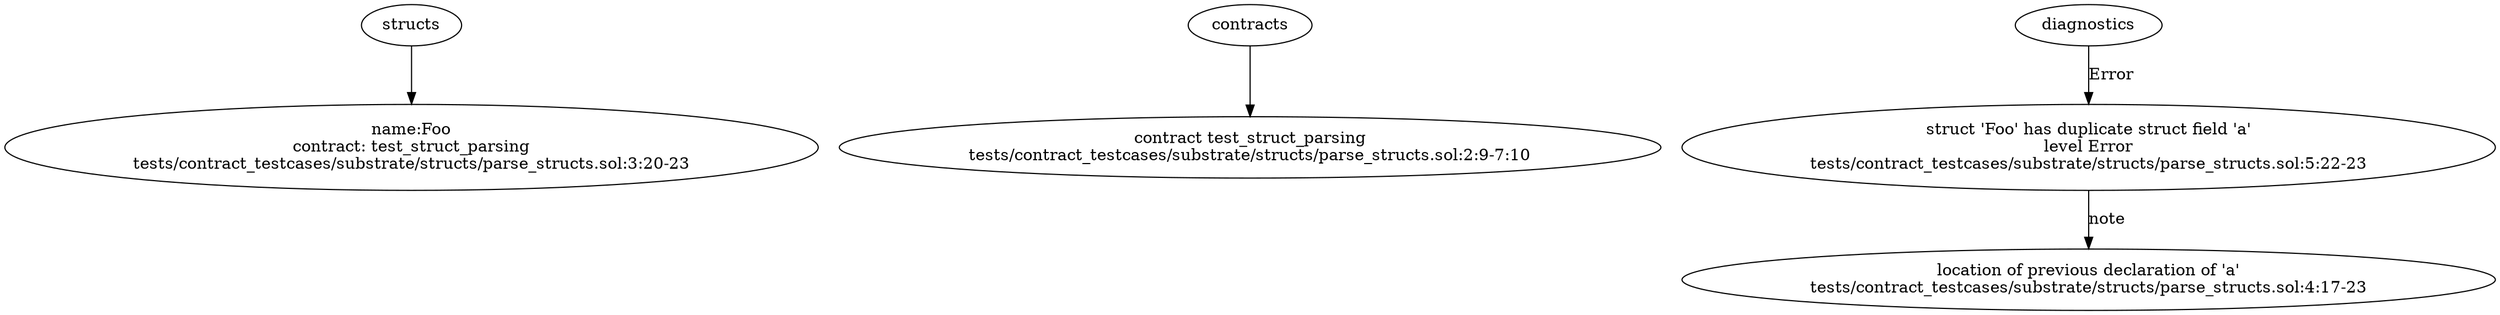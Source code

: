 strict digraph "tests/contract_testcases/substrate/structs/parse_structs.sol" {
	Foo [label="name:Foo\ncontract: test_struct_parsing\ntests/contract_testcases/substrate/structs/parse_structs.sol:3:20-23"]
	contract [label="contract test_struct_parsing\ntests/contract_testcases/substrate/structs/parse_structs.sol:2:9-7:10"]
	diagnostic [label="struct 'Foo' has duplicate struct field 'a'\nlevel Error\ntests/contract_testcases/substrate/structs/parse_structs.sol:5:22-23"]
	note [label="location of previous declaration of 'a'\ntests/contract_testcases/substrate/structs/parse_structs.sol:4:17-23"]
	structs -> Foo
	contracts -> contract
	diagnostics -> diagnostic [label="Error"]
	diagnostic -> note [label="note"]
}
